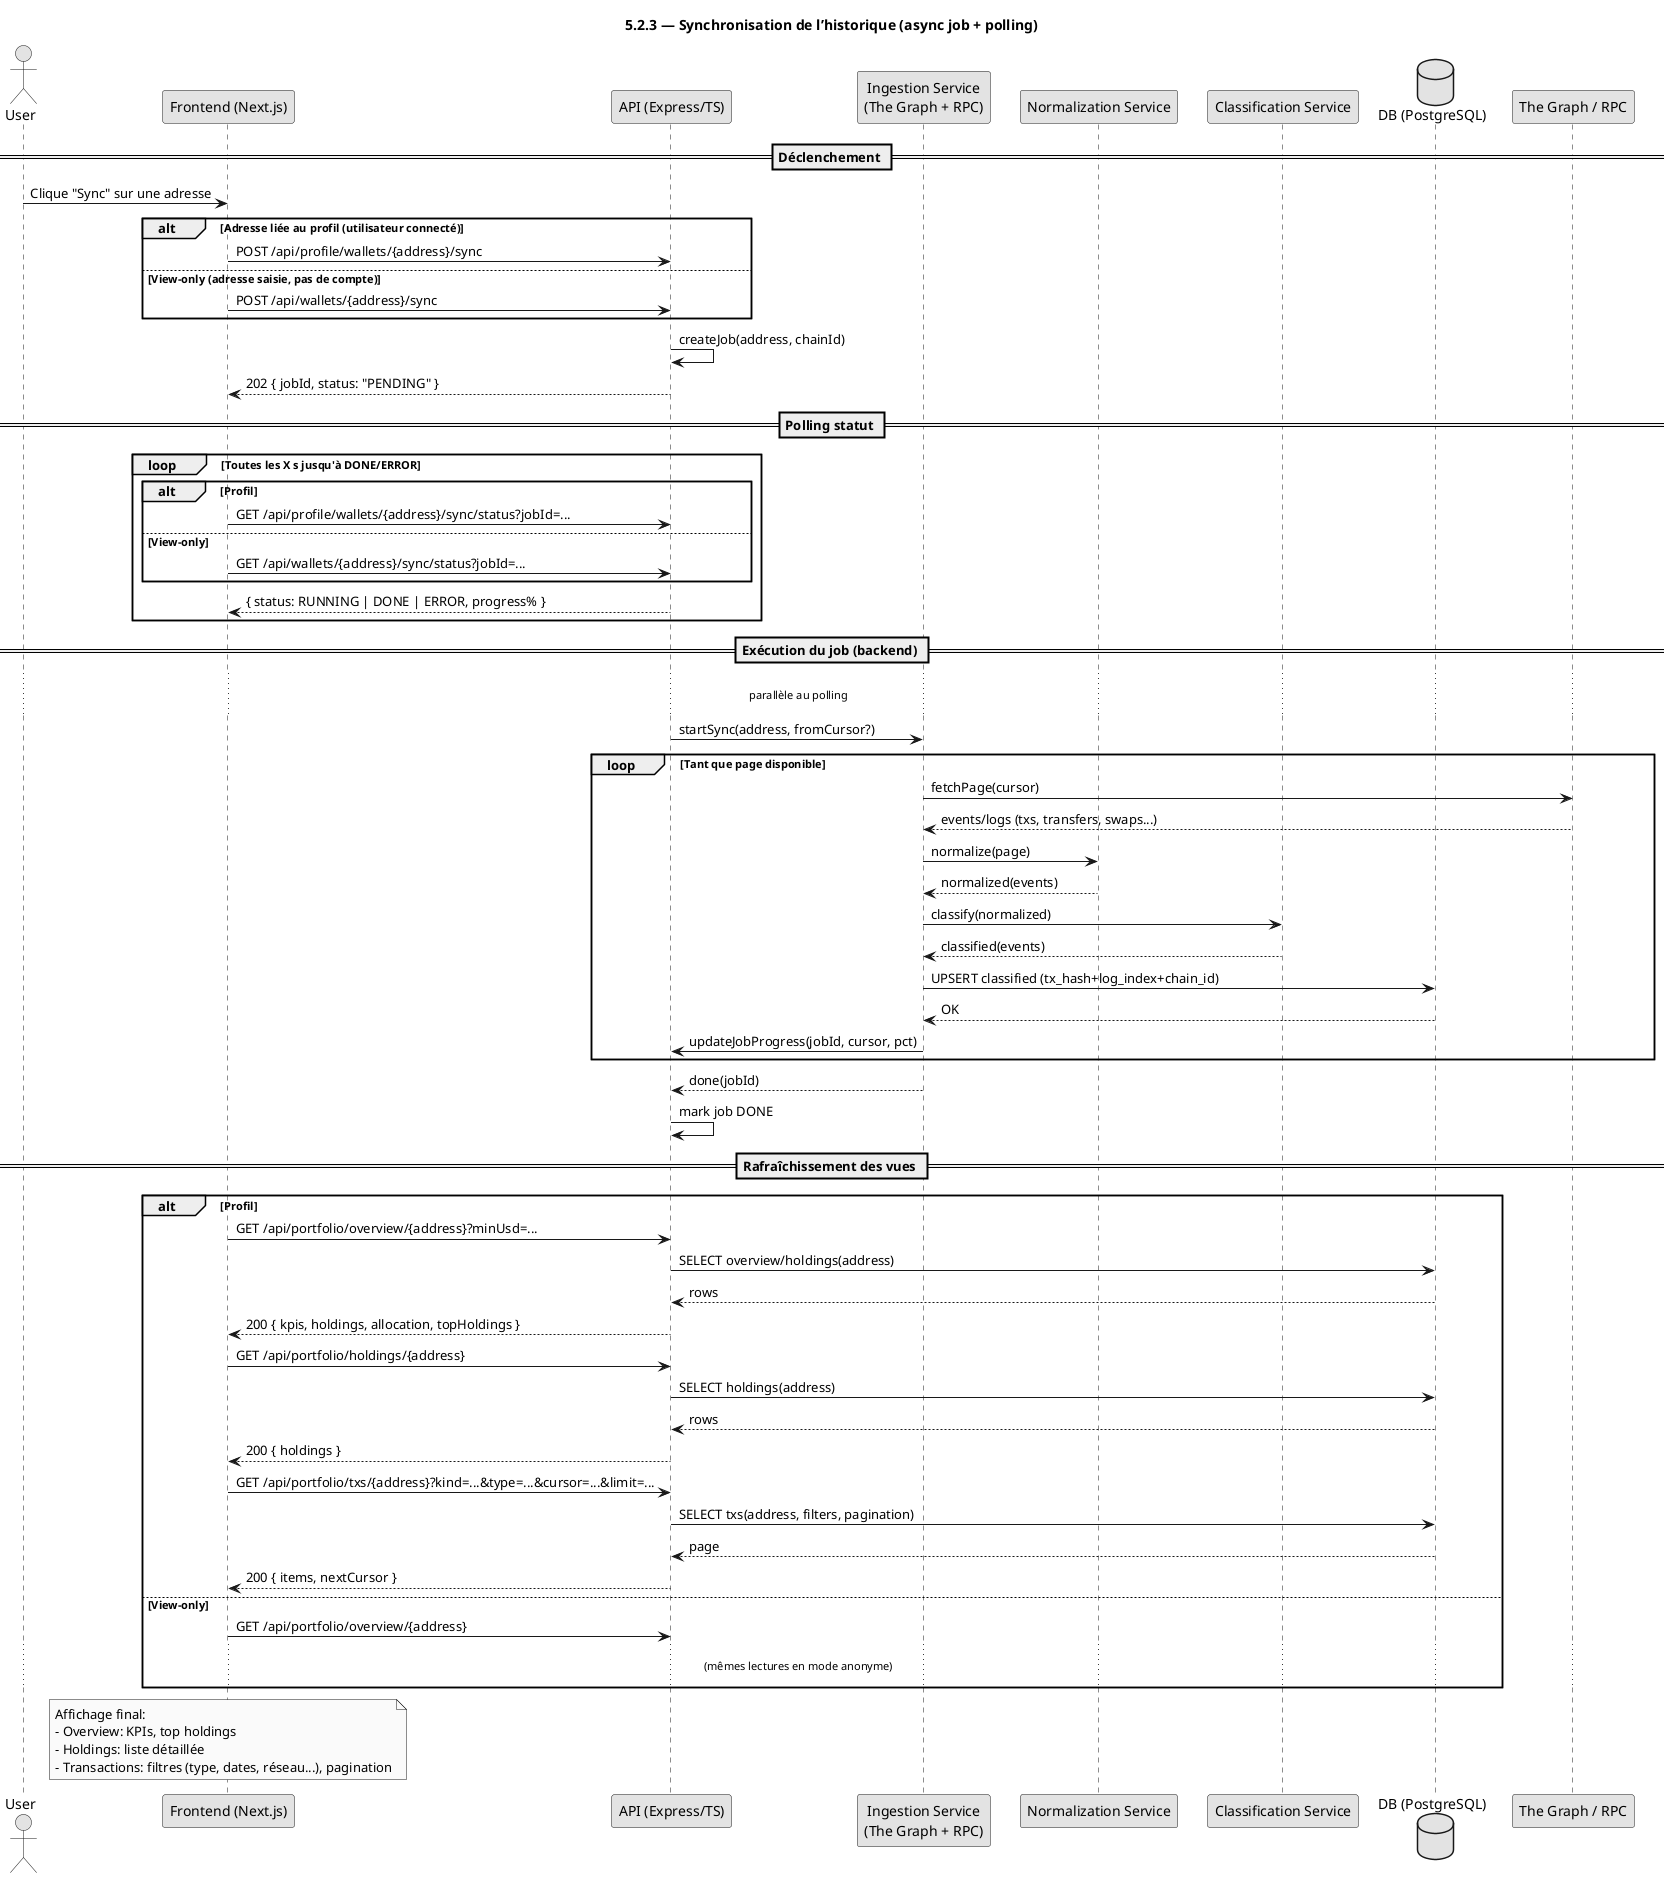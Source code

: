@startuml
skinparam theme plain
skinparam monochrome true
skinparam shadowing false
skinparam ArrowThickness 1
skinparam ParticipantPadding 10
title 5.2.3 — Synchronisation de l’historique (async job + polling)

actor User
participant "Frontend (Next.js)" as Front
participant "API (Express/TS)" as API
participant "Ingestion Service\n(The Graph + RPC)" as Ing
participant "Normalization Service" as Norm
participant "Classification Service" as Class
database "DB (PostgreSQL)" as DB
participant "The Graph / RPC" as Up

== Déclenchement ==
User -> Front: Clique "Sync" sur une adresse
alt Adresse liée au profil (utilisateur connecté)
  Front -> API: POST /api/profile/wallets/{address}/sync
else View-only (adresse saisie, pas de compte)
  Front -> API: POST /api/wallets/{address}/sync
end
API -> API: createJob(address, chainId)
API --> Front: 202 { jobId, status: "PENDING" }

== Polling statut ==
loop Toutes les X s jusqu'à DONE/ERROR
  alt Profil
    Front -> API: GET /api/profile/wallets/{address}/sync/status?jobId=...
  else View-only
    Front -> API: GET /api/wallets/{address}/sync/status?jobId=...
  end
  API --> Front: { status: RUNNING | DONE | ERROR, progress% }
end

== Exécution du job (backend) ==
... parallèle au polling ...
API -> Ing: startSync(address, fromCursor?)

loop Tant que page disponible
  Ing -> Up: fetchPage(cursor)
  Up --> Ing: events/logs (txs, transfers, swaps...)

  Ing -> Norm: normalize(page)
  Norm --> Ing: normalized(events)

  Ing -> Class: classify(normalized)
  Class --> Ing: classified(events)

  Ing -> DB: UPSERT classified (tx_hash+log_index+chain_id)
  DB --> Ing: OK

  Ing -> API: updateJobProgress(jobId, cursor, pct)
end

Ing --> API: done(jobId)
API -> API: mark job DONE

== Rafraîchissement des vues ==
alt Profil
  Front -> API: GET /api/portfolio/overview/{address}?minUsd=...
  API -> DB: SELECT overview/holdings(address)
  DB --> API: rows
  API --> Front: 200 { kpis, holdings, allocation, topHoldings }

  Front -> API: GET /api/portfolio/holdings/{address}
  API -> DB: SELECT holdings(address)
  DB --> API: rows
  API --> Front: 200 { holdings }

  Front -> API: GET /api/portfolio/txs/{address}?kind=...&type=...&cursor=...&limit=...
  API -> DB: SELECT txs(address, filters, pagination)
  DB --> API: page
  API --> Front: 200 { items, nextCursor }

else View-only
  Front -> API: GET /api/portfolio/overview/{address}
  ... (mêmes lectures en mode anonyme) ...
end

note over Front
Affichage final:
- Overview: KPIs, top holdings
- Holdings: liste détaillée
- Transactions: filtres (type, dates, réseau...), pagination
end note
@enduml
